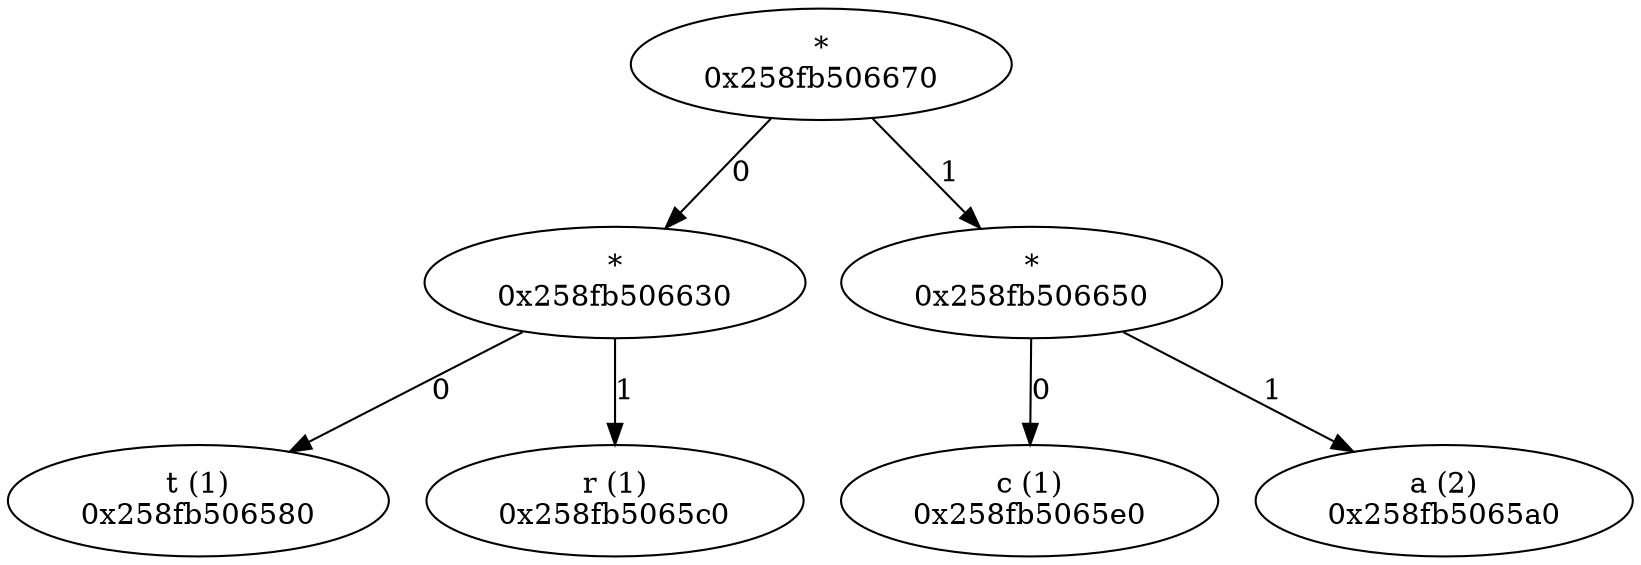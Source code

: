 digraph G {
    "0x258fb506670" [label="*\n0x258fb506670"];
    "0x258fb506670" -> "0x258fb506630" [label="0"];
    "0x258fb506630" [label="*\n0x258fb506630"];
    "0x258fb506630" -> "0x258fb506580" [label="0"];
    "0x258fb506580" [label="t (1)\n0x258fb506580"];
    "0x258fb506630" -> "0x258fb5065c0" [label="1"];
    "0x258fb5065c0" [label="r (1)\n0x258fb5065c0"];
    "0x258fb506670" -> "0x258fb506650" [label="1"];
    "0x258fb506650" [label="*\n0x258fb506650"];
    "0x258fb506650" -> "0x258fb5065e0" [label="0"];
    "0x258fb5065e0" [label="c (1)\n0x258fb5065e0"];
    "0x258fb506650" -> "0x258fb5065a0" [label="1"];
    "0x258fb5065a0" [label="a (2)\n0x258fb5065a0"];
}
